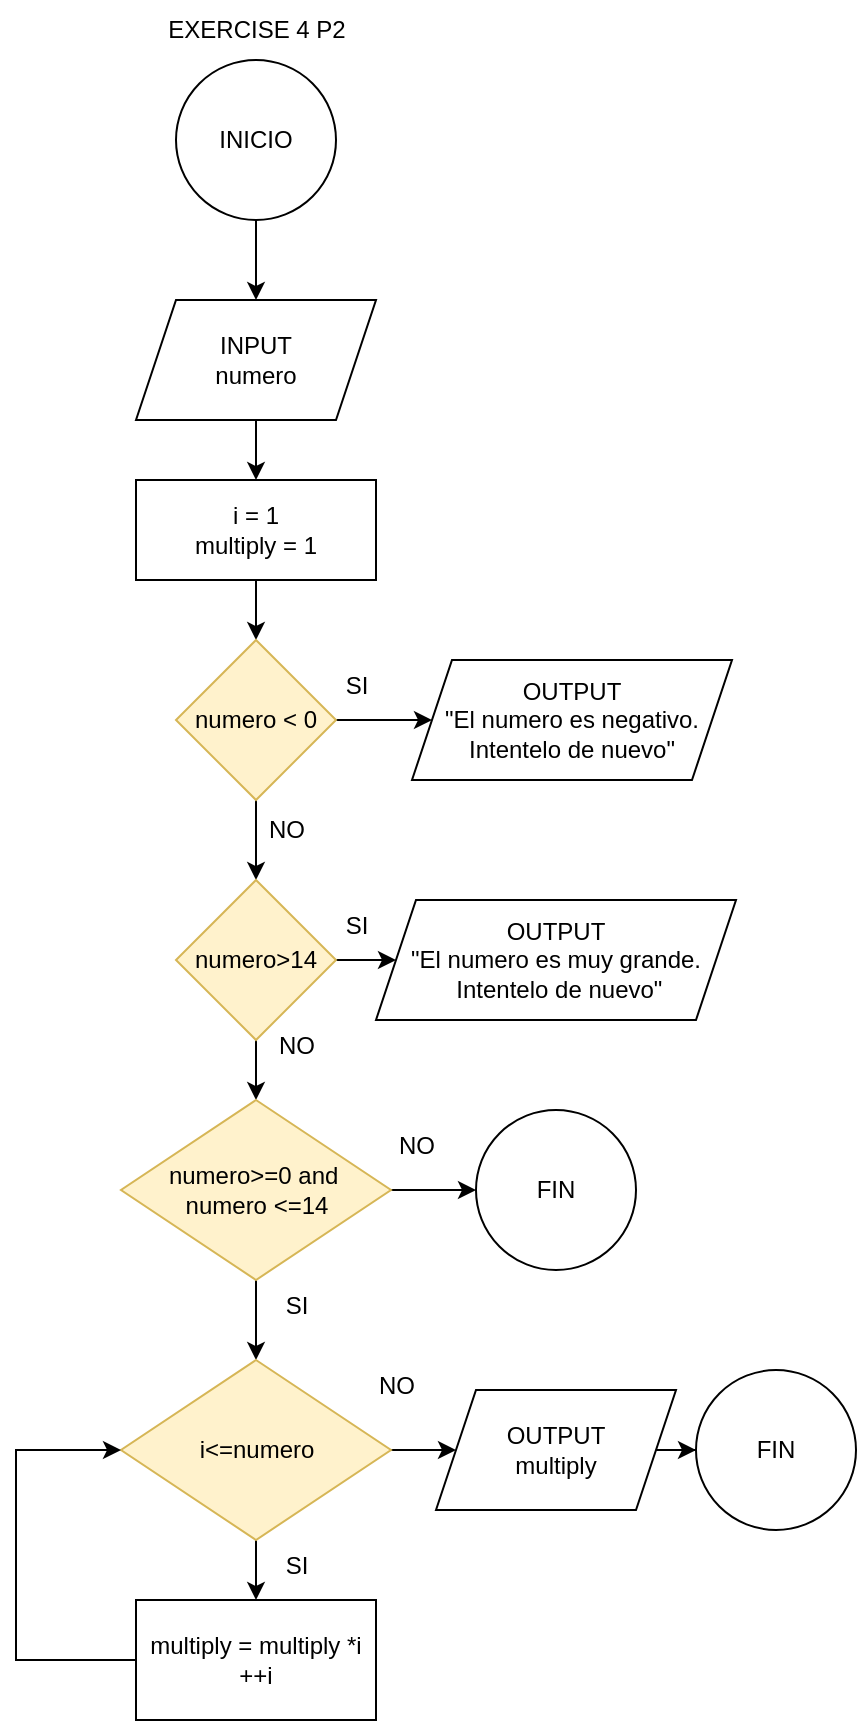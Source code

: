 <mxfile version="24.4.0" type="device">
  <diagram name="EXERCISE-1" id="7WXvErT6jwQCl5LBhXy7">
    <mxGraphModel dx="880" dy="478" grid="1" gridSize="10" guides="1" tooltips="1" connect="1" arrows="1" fold="1" page="1" pageScale="1" pageWidth="850" pageHeight="1100" math="0" shadow="0">
      <root>
        <mxCell id="0" />
        <mxCell id="1" parent="0" />
        <mxCell id="-hOMn0kYKFU-R9jvK8EN-38" value="EXERCISE 4 P2" style="text;html=1;align=center;verticalAlign=middle;resizable=0;points=[];autosize=1;strokeColor=none;fillColor=none;" parent="1" vertex="1">
          <mxGeometry x="315" width="110" height="30" as="geometry" />
        </mxCell>
        <mxCell id="jAzLcmatW34AS9ptDqRP-658" value="" style="edgeStyle=orthogonalEdgeStyle;rounded=0;orthogonalLoop=1;jettySize=auto;html=1;" edge="1" parent="1" source="jAzLcmatW34AS9ptDqRP-659" target="jAzLcmatW34AS9ptDqRP-661">
          <mxGeometry relative="1" as="geometry" />
        </mxCell>
        <mxCell id="jAzLcmatW34AS9ptDqRP-659" value="INICIO" style="ellipse;whiteSpace=wrap;html=1;" vertex="1" parent="1">
          <mxGeometry x="330" y="30" width="80" height="80" as="geometry" />
        </mxCell>
        <mxCell id="jAzLcmatW34AS9ptDqRP-660" value="" style="edgeStyle=orthogonalEdgeStyle;rounded=0;orthogonalLoop=1;jettySize=auto;html=1;" edge="1" parent="1" source="jAzLcmatW34AS9ptDqRP-661" target="jAzLcmatW34AS9ptDqRP-663">
          <mxGeometry relative="1" as="geometry" />
        </mxCell>
        <mxCell id="jAzLcmatW34AS9ptDqRP-661" value="INPUT&lt;div&gt;numero&lt;/div&gt;" style="shape=parallelogram;perimeter=parallelogramPerimeter;whiteSpace=wrap;html=1;fixedSize=1;" vertex="1" parent="1">
          <mxGeometry x="310" y="150" width="120" height="60" as="geometry" />
        </mxCell>
        <mxCell id="jAzLcmatW34AS9ptDqRP-662" value="" style="edgeStyle=orthogonalEdgeStyle;rounded=0;orthogonalLoop=1;jettySize=auto;html=1;" edge="1" parent="1" source="jAzLcmatW34AS9ptDqRP-663" target="jAzLcmatW34AS9ptDqRP-666">
          <mxGeometry relative="1" as="geometry" />
        </mxCell>
        <mxCell id="jAzLcmatW34AS9ptDqRP-663" value="i = 1&lt;div&gt;multiply = 1&lt;/div&gt;" style="whiteSpace=wrap;html=1;" vertex="1" parent="1">
          <mxGeometry x="310" y="240" width="120" height="50" as="geometry" />
        </mxCell>
        <mxCell id="jAzLcmatW34AS9ptDqRP-664" value="" style="edgeStyle=orthogonalEdgeStyle;rounded=0;orthogonalLoop=1;jettySize=auto;html=1;" edge="1" parent="1" source="jAzLcmatW34AS9ptDqRP-666" target="jAzLcmatW34AS9ptDqRP-668">
          <mxGeometry relative="1" as="geometry" />
        </mxCell>
        <mxCell id="jAzLcmatW34AS9ptDqRP-665" value="" style="edgeStyle=orthogonalEdgeStyle;rounded=0;orthogonalLoop=1;jettySize=auto;html=1;" edge="1" parent="1" source="jAzLcmatW34AS9ptDqRP-666" target="jAzLcmatW34AS9ptDqRP-671">
          <mxGeometry relative="1" as="geometry" />
        </mxCell>
        <mxCell id="jAzLcmatW34AS9ptDqRP-666" value="numero &amp;lt; 0" style="rhombus;whiteSpace=wrap;html=1;fillColor=#fff2cc;strokeColor=#d6b656;" vertex="1" parent="1">
          <mxGeometry x="330" y="320" width="80" height="80" as="geometry" />
        </mxCell>
        <mxCell id="jAzLcmatW34AS9ptDqRP-667" value="SI" style="text;html=1;align=center;verticalAlign=middle;resizable=0;points=[];autosize=1;strokeColor=none;fillColor=none;" vertex="1" parent="1">
          <mxGeometry x="405" y="328" width="30" height="30" as="geometry" />
        </mxCell>
        <mxCell id="jAzLcmatW34AS9ptDqRP-668" value="&lt;div&gt;OUTPUT&lt;/div&gt;&quot;El numero es negativo. Intentelo de nuevo&quot;" style="shape=parallelogram;perimeter=parallelogramPerimeter;whiteSpace=wrap;html=1;fixedSize=1;" vertex="1" parent="1">
          <mxGeometry x="448" y="330" width="160" height="60" as="geometry" />
        </mxCell>
        <mxCell id="jAzLcmatW34AS9ptDqRP-669" value="" style="edgeStyle=orthogonalEdgeStyle;rounded=0;orthogonalLoop=1;jettySize=auto;html=1;" edge="1" parent="1" source="jAzLcmatW34AS9ptDqRP-671" target="jAzLcmatW34AS9ptDqRP-673">
          <mxGeometry relative="1" as="geometry" />
        </mxCell>
        <mxCell id="jAzLcmatW34AS9ptDqRP-670" value="" style="edgeStyle=orthogonalEdgeStyle;rounded=0;orthogonalLoop=1;jettySize=auto;html=1;" edge="1" parent="1" source="jAzLcmatW34AS9ptDqRP-671" target="jAzLcmatW34AS9ptDqRP-677">
          <mxGeometry relative="1" as="geometry" />
        </mxCell>
        <mxCell id="jAzLcmatW34AS9ptDqRP-671" value="numero&amp;gt;14" style="rhombus;whiteSpace=wrap;html=1;fillColor=#fff2cc;strokeColor=#d6b656;" vertex="1" parent="1">
          <mxGeometry x="330" y="440" width="80" height="80" as="geometry" />
        </mxCell>
        <mxCell id="jAzLcmatW34AS9ptDqRP-672" value="NO" style="text;html=1;align=center;verticalAlign=middle;resizable=0;points=[];autosize=1;strokeColor=none;fillColor=none;" vertex="1" parent="1">
          <mxGeometry x="365" y="400" width="40" height="30" as="geometry" />
        </mxCell>
        <mxCell id="jAzLcmatW34AS9ptDqRP-673" value="OUTPUT&lt;div&gt;&quot;El numero es muy grande.&lt;/div&gt;&lt;div&gt;&amp;nbsp;Intentelo de nuevo&quot;&lt;br&gt;&lt;/div&gt;" style="shape=parallelogram;perimeter=parallelogramPerimeter;whiteSpace=wrap;html=1;fixedSize=1;" vertex="1" parent="1">
          <mxGeometry x="430" y="450" width="180" height="60" as="geometry" />
        </mxCell>
        <mxCell id="jAzLcmatW34AS9ptDqRP-674" value="SI" style="text;html=1;align=center;verticalAlign=middle;resizable=0;points=[];autosize=1;strokeColor=none;fillColor=none;" vertex="1" parent="1">
          <mxGeometry x="405" y="448" width="30" height="30" as="geometry" />
        </mxCell>
        <mxCell id="jAzLcmatW34AS9ptDqRP-675" value="" style="edgeStyle=orthogonalEdgeStyle;rounded=0;orthogonalLoop=1;jettySize=auto;html=1;" edge="1" parent="1" source="jAzLcmatW34AS9ptDqRP-677" target="jAzLcmatW34AS9ptDqRP-681">
          <mxGeometry relative="1" as="geometry" />
        </mxCell>
        <mxCell id="jAzLcmatW34AS9ptDqRP-676" value="" style="edgeStyle=orthogonalEdgeStyle;rounded=0;orthogonalLoop=1;jettySize=auto;html=1;" edge="1" parent="1" source="jAzLcmatW34AS9ptDqRP-677" target="jAzLcmatW34AS9ptDqRP-689">
          <mxGeometry relative="1" as="geometry" />
        </mxCell>
        <mxCell id="jAzLcmatW34AS9ptDqRP-677" value="numero&amp;gt;=0&amp;nbsp;&lt;span style=&quot;background-color: initial;&quot;&gt;and&amp;nbsp;&lt;/span&gt;&lt;div&gt;&lt;span style=&quot;background-color: initial;&quot;&gt;numero &amp;lt;=14&lt;/span&gt;&lt;/div&gt;" style="rhombus;whiteSpace=wrap;html=1;fillColor=#fff2cc;strokeColor=#d6b656;" vertex="1" parent="1">
          <mxGeometry x="302.5" y="550" width="135" height="90" as="geometry" />
        </mxCell>
        <mxCell id="jAzLcmatW34AS9ptDqRP-678" value="NO" style="text;html=1;align=center;verticalAlign=middle;resizable=0;points=[];autosize=1;strokeColor=none;fillColor=none;" vertex="1" parent="1">
          <mxGeometry x="370" y="508" width="40" height="30" as="geometry" />
        </mxCell>
        <mxCell id="jAzLcmatW34AS9ptDqRP-679" value="" style="edgeStyle=orthogonalEdgeStyle;rounded=0;orthogonalLoop=1;jettySize=auto;html=1;" edge="1" parent="1" source="jAzLcmatW34AS9ptDqRP-681" target="jAzLcmatW34AS9ptDqRP-683">
          <mxGeometry relative="1" as="geometry" />
        </mxCell>
        <mxCell id="jAzLcmatW34AS9ptDqRP-680" value="" style="edgeStyle=orthogonalEdgeStyle;rounded=0;orthogonalLoop=1;jettySize=auto;html=1;" edge="1" parent="1" source="jAzLcmatW34AS9ptDqRP-681" target="jAzLcmatW34AS9ptDqRP-687">
          <mxGeometry relative="1" as="geometry" />
        </mxCell>
        <mxCell id="jAzLcmatW34AS9ptDqRP-681" value="i&amp;lt;=numero" style="rhombus;whiteSpace=wrap;html=1;fillColor=#fff2cc;strokeColor=#d6b656;" vertex="1" parent="1">
          <mxGeometry x="302.5" y="680" width="135" height="90" as="geometry" />
        </mxCell>
        <mxCell id="jAzLcmatW34AS9ptDqRP-682" style="edgeStyle=orthogonalEdgeStyle;rounded=0;orthogonalLoop=1;jettySize=auto;html=1;entryX=0;entryY=0.5;entryDx=0;entryDy=0;" edge="1" parent="1" source="jAzLcmatW34AS9ptDqRP-683" target="jAzLcmatW34AS9ptDqRP-681">
          <mxGeometry relative="1" as="geometry">
            <mxPoint x="280" y="780" as="targetPoint" />
            <Array as="points">
              <mxPoint x="250" y="830" />
              <mxPoint x="250" y="725" />
            </Array>
          </mxGeometry>
        </mxCell>
        <mxCell id="jAzLcmatW34AS9ptDqRP-683" value="multiply = multiply *i&lt;div&gt;++i&lt;/div&gt;" style="whiteSpace=wrap;html=1;" vertex="1" parent="1">
          <mxGeometry x="310" y="800" width="120" height="60" as="geometry" />
        </mxCell>
        <mxCell id="jAzLcmatW34AS9ptDqRP-684" value="SI" style="text;html=1;align=center;verticalAlign=middle;resizable=0;points=[];autosize=1;strokeColor=none;fillColor=none;" vertex="1" parent="1">
          <mxGeometry x="375" y="768" width="30" height="30" as="geometry" />
        </mxCell>
        <mxCell id="jAzLcmatW34AS9ptDqRP-685" value="NO" style="text;html=1;align=center;verticalAlign=middle;resizable=0;points=[];autosize=1;strokeColor=none;fillColor=none;" vertex="1" parent="1">
          <mxGeometry x="420" y="678" width="40" height="30" as="geometry" />
        </mxCell>
        <mxCell id="jAzLcmatW34AS9ptDqRP-686" value="" style="edgeStyle=orthogonalEdgeStyle;rounded=0;orthogonalLoop=1;jettySize=auto;html=1;" edge="1" parent="1" source="jAzLcmatW34AS9ptDqRP-687" target="jAzLcmatW34AS9ptDqRP-688">
          <mxGeometry relative="1" as="geometry" />
        </mxCell>
        <mxCell id="jAzLcmatW34AS9ptDqRP-687" value="OUTPUT&lt;div&gt;multiply&lt;/div&gt;" style="shape=parallelogram;perimeter=parallelogramPerimeter;whiteSpace=wrap;html=1;fixedSize=1;" vertex="1" parent="1">
          <mxGeometry x="460" y="695" width="120" height="60" as="geometry" />
        </mxCell>
        <mxCell id="jAzLcmatW34AS9ptDqRP-688" value="FIN" style="ellipse;whiteSpace=wrap;html=1;" vertex="1" parent="1">
          <mxGeometry x="590" y="685" width="80" height="80" as="geometry" />
        </mxCell>
        <mxCell id="jAzLcmatW34AS9ptDqRP-689" value="FIN" style="ellipse;whiteSpace=wrap;html=1;" vertex="1" parent="1">
          <mxGeometry x="480" y="555" width="80" height="80" as="geometry" />
        </mxCell>
        <mxCell id="jAzLcmatW34AS9ptDqRP-690" value="SI" style="text;html=1;align=center;verticalAlign=middle;resizable=0;points=[];autosize=1;strokeColor=none;fillColor=none;" vertex="1" parent="1">
          <mxGeometry x="375" y="638" width="30" height="30" as="geometry" />
        </mxCell>
        <mxCell id="jAzLcmatW34AS9ptDqRP-691" value="NO" style="text;html=1;align=center;verticalAlign=middle;resizable=0;points=[];autosize=1;strokeColor=none;fillColor=none;" vertex="1" parent="1">
          <mxGeometry x="430" y="558" width="40" height="30" as="geometry" />
        </mxCell>
      </root>
    </mxGraphModel>
  </diagram>
</mxfile>
